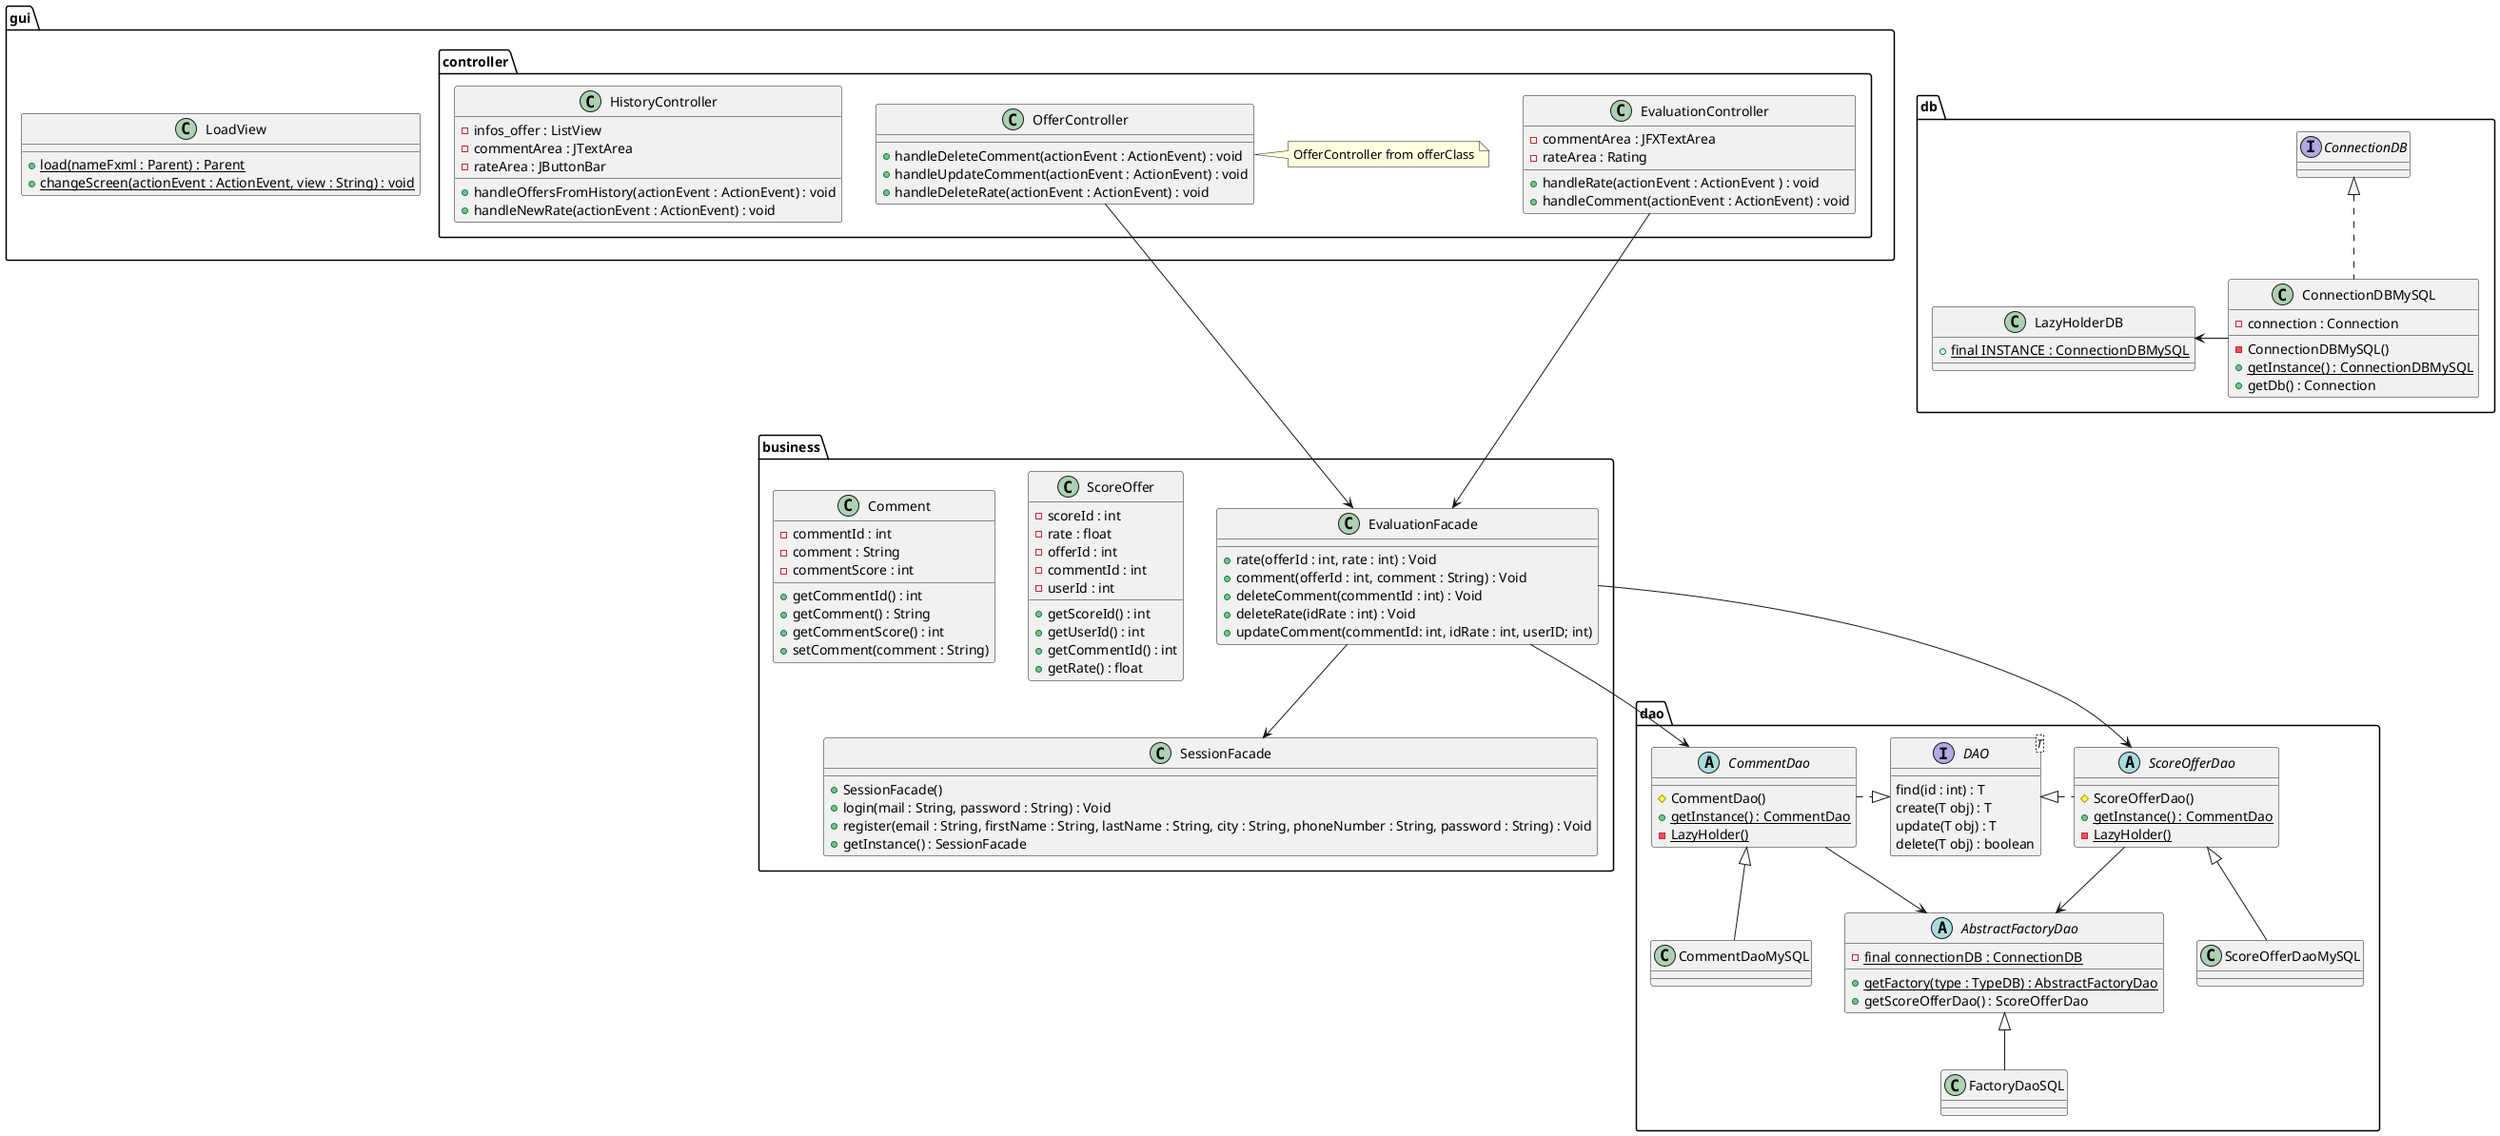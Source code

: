@startuml

package dao {


    abstract ScoreOfferDao{
         # ScoreOfferDao()
         + {static} getInstance() : CommentDao
         - {static} LazyHolder()
    }
    class ScoreOfferDaoMySQL
        abstract CommentDao{
         # CommentDao()
         + {static} getInstance() : CommentDao
         - {static} LazyHolder()
    }
    class CommentDaoMySQL

    AbstractFactoryDao <|-- FactoryDaoSQL
    ScoreOfferDao <|-- ScoreOfferDaoMySQL
    CommentDao <|-- CommentDaoMySQL

    interface DAO<T>{
        find(id : int) : T
        create(T obj) : T
        update(T obj) : T
        delete(T obj) : boolean
    }

    abstract AbstractFactoryDao{
        - {static} final connectionDB : ConnectionDB
        + {static} getFactory(type : TypeDB) : AbstractFactoryDao
        + getScoreOfferDao() : ScoreOfferDao
    }

    class FactoryDaoSQL{
    }

    DAO <|..Right ScoreOfferDao
    DAO <|..left CommentDao
}
package db{
    class ConnectionDBMySQL{
        - connection : Connection
        - ConnectionDBMySQL()
        + {static} getInstance() : ConnectionDBMySQL
        + getDb() : Connection
    }

    class LazyHolderDB{
        + {static} final INSTANCE : ConnectionDBMySQL
    }
    interface ConnectionDB
    ConnectionDBMySQL -Left-> LazyHolderDB
    ConnectionDBMySQL .up.|> ConnectionDB

}
package business{
    class SessionFacade{
        + SessionFacade()
        + login(mail : String, password : String) : Void
        + register(email : String, firstName : String, lastName : String, city : String, phoneNumber : String, password : String) : Void
        + getInstance() : SessionFacade
    }

    class EvaluationFacade{
        + rate(offerId : int, rate : int) : Void
        + comment(offerId : int, comment : String) : Void
        + deleteComment(commentId : int) : Void
        + deleteRate(idRate : int) : Void
        + updateComment(commentId: int, idRate : int, userID; int)
    }
    class ScoreOffer{
        - scoreId : int
        - rate : float
        - offerId : int
        - commentId : int
        - userId : int
        + getScoreId() : int
        + getUserId() : int
        + getCommentId() : int
        + getRate() : float
    }

    class Comment{
    - commentId : int
    - comment : String
    - commentScore : int
    + getCommentId() : int
    + getComment() : String
    + getCommentScore() : int
    + setComment(comment : String)
    }
}

package gui{

    class LoadView{
        + {static} load(nameFxml : Parent) : Parent
        + {static} changeScreen(actionEvent : ActionEvent, view : String) : void
    }

    package controller{

        class EvaluationController{
            - commentArea : JFXTextArea
            - rateArea : Rating

            + handleRate(actionEvent : ActionEvent ) : void
            + handleComment(actionEvent : ActionEvent) : void

        }
        class HistoryController{
            - infos_offer : ListView
            - commentArea : JTextArea
            - rateArea : JButtonBar
            + handleOffersFromHistory(actionEvent : ActionEvent) : void
            + handleNewRate(actionEvent : ActionEvent) : void

        }
        class OfferController{
            + handleDeleteComment(actionEvent : ActionEvent) : void
            + handleUpdateComment(actionEvent : ActionEvent) : void
            + handleDeleteRate(actionEvent : ActionEvent) : void

        }
        note right : OfferController from offerClass

    }
}

EvaluationFacade <--Up- EvaluationController
EvaluationFacade <--Up- OfferController
EvaluationFacade --> SessionFacade
EvaluationFacade --> CommentDao
EvaluationFacade --> ScoreOfferDao
CommentDao --> AbstractFactoryDao
ScoreOfferDao --> AbstractFactoryDao



@enduml